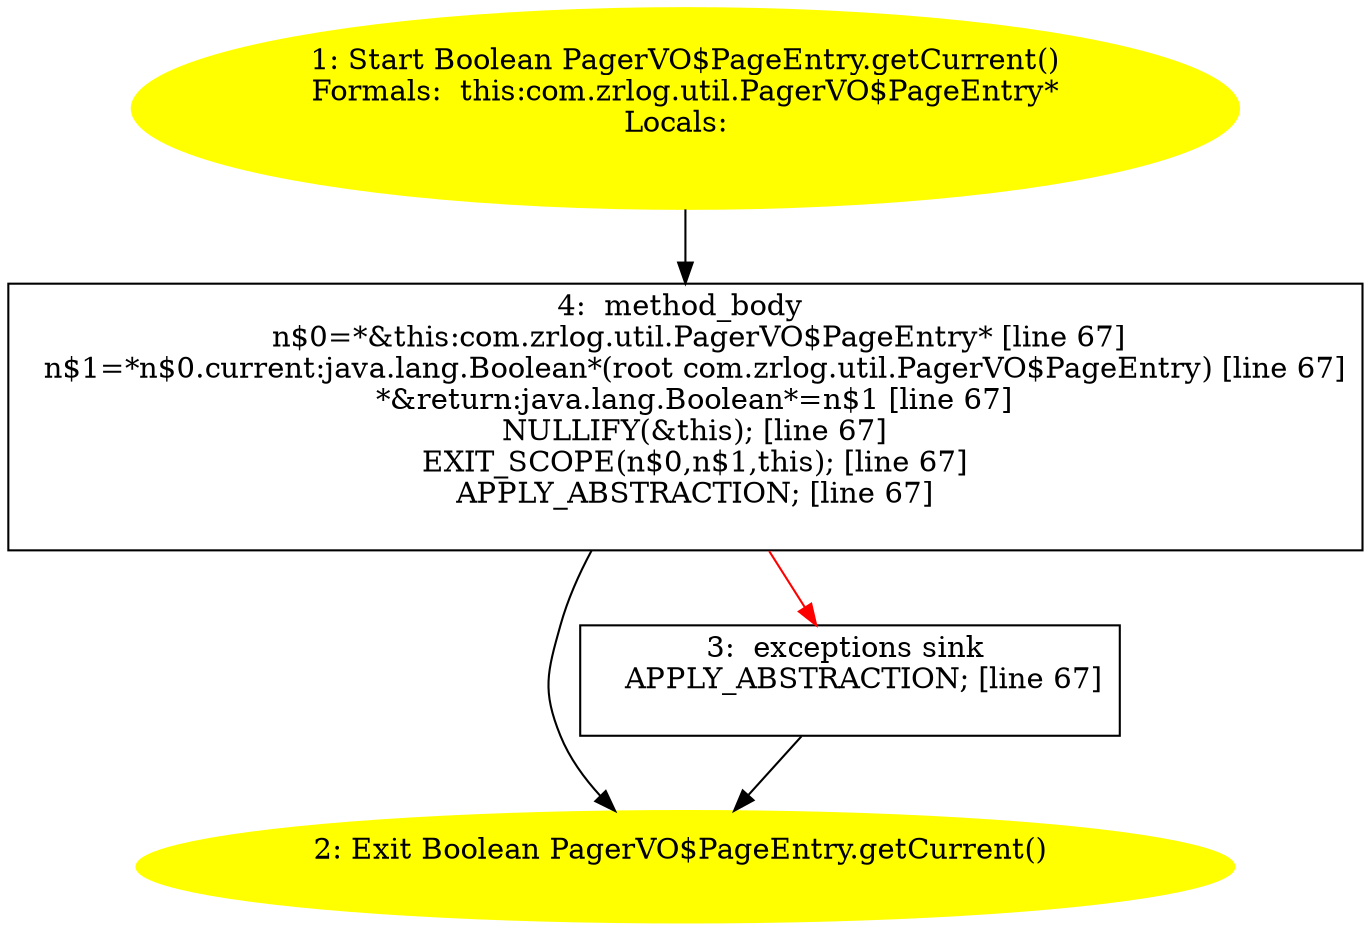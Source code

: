 /* @generated */
digraph cfg {
"com.zrlog.util.PagerVO$PageEntry.getCurrent():java.lang.Boolean.2b77e7b3e3fe88ad4a36a9076c296921_1" [label="1: Start Boolean PagerVO$PageEntry.getCurrent()\nFormals:  this:com.zrlog.util.PagerVO$PageEntry*\nLocals:  \n  " color=yellow style=filled]
	

	 "com.zrlog.util.PagerVO$PageEntry.getCurrent():java.lang.Boolean.2b77e7b3e3fe88ad4a36a9076c296921_1" -> "com.zrlog.util.PagerVO$PageEntry.getCurrent():java.lang.Boolean.2b77e7b3e3fe88ad4a36a9076c296921_4" ;
"com.zrlog.util.PagerVO$PageEntry.getCurrent():java.lang.Boolean.2b77e7b3e3fe88ad4a36a9076c296921_2" [label="2: Exit Boolean PagerVO$PageEntry.getCurrent() \n  " color=yellow style=filled]
	

"com.zrlog.util.PagerVO$PageEntry.getCurrent():java.lang.Boolean.2b77e7b3e3fe88ad4a36a9076c296921_3" [label="3:  exceptions sink \n   APPLY_ABSTRACTION; [line 67]\n " shape="box"]
	

	 "com.zrlog.util.PagerVO$PageEntry.getCurrent():java.lang.Boolean.2b77e7b3e3fe88ad4a36a9076c296921_3" -> "com.zrlog.util.PagerVO$PageEntry.getCurrent():java.lang.Boolean.2b77e7b3e3fe88ad4a36a9076c296921_2" ;
"com.zrlog.util.PagerVO$PageEntry.getCurrent():java.lang.Boolean.2b77e7b3e3fe88ad4a36a9076c296921_4" [label="4:  method_body \n   n$0=*&this:com.zrlog.util.PagerVO$PageEntry* [line 67]\n  n$1=*n$0.current:java.lang.Boolean*(root com.zrlog.util.PagerVO$PageEntry) [line 67]\n  *&return:java.lang.Boolean*=n$1 [line 67]\n  NULLIFY(&this); [line 67]\n  EXIT_SCOPE(n$0,n$1,this); [line 67]\n  APPLY_ABSTRACTION; [line 67]\n " shape="box"]
	

	 "com.zrlog.util.PagerVO$PageEntry.getCurrent():java.lang.Boolean.2b77e7b3e3fe88ad4a36a9076c296921_4" -> "com.zrlog.util.PagerVO$PageEntry.getCurrent():java.lang.Boolean.2b77e7b3e3fe88ad4a36a9076c296921_2" ;
	 "com.zrlog.util.PagerVO$PageEntry.getCurrent():java.lang.Boolean.2b77e7b3e3fe88ad4a36a9076c296921_4" -> "com.zrlog.util.PagerVO$PageEntry.getCurrent():java.lang.Boolean.2b77e7b3e3fe88ad4a36a9076c296921_3" [color="red" ];
}
